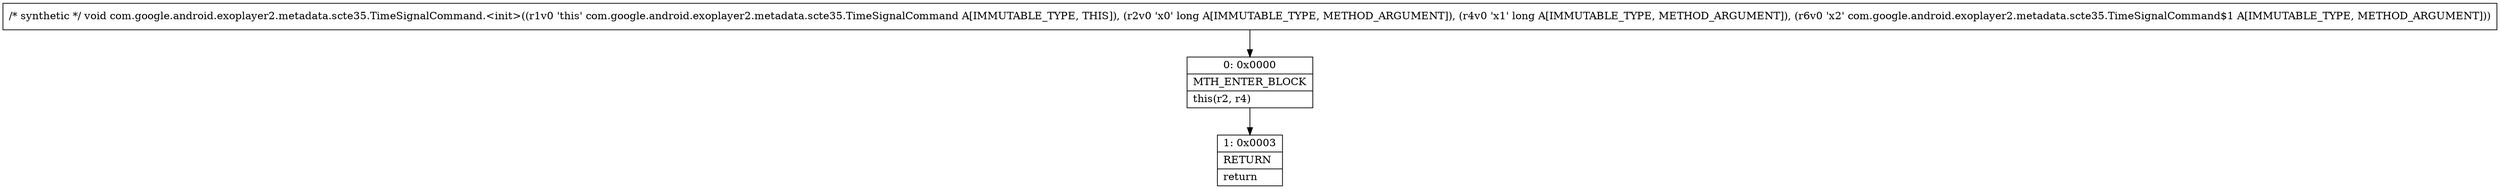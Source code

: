 digraph "CFG forcom.google.android.exoplayer2.metadata.scte35.TimeSignalCommand.\<init\>(JJLcom\/google\/android\/exoplayer2\/metadata\/scte35\/TimeSignalCommand$1;)V" {
Node_0 [shape=record,label="{0\:\ 0x0000|MTH_ENTER_BLOCK\l|this(r2, r4)\l}"];
Node_1 [shape=record,label="{1\:\ 0x0003|RETURN\l|return\l}"];
MethodNode[shape=record,label="{\/* synthetic *\/ void com.google.android.exoplayer2.metadata.scte35.TimeSignalCommand.\<init\>((r1v0 'this' com.google.android.exoplayer2.metadata.scte35.TimeSignalCommand A[IMMUTABLE_TYPE, THIS]), (r2v0 'x0' long A[IMMUTABLE_TYPE, METHOD_ARGUMENT]), (r4v0 'x1' long A[IMMUTABLE_TYPE, METHOD_ARGUMENT]), (r6v0 'x2' com.google.android.exoplayer2.metadata.scte35.TimeSignalCommand$1 A[IMMUTABLE_TYPE, METHOD_ARGUMENT])) }"];
MethodNode -> Node_0;
Node_0 -> Node_1;
}

